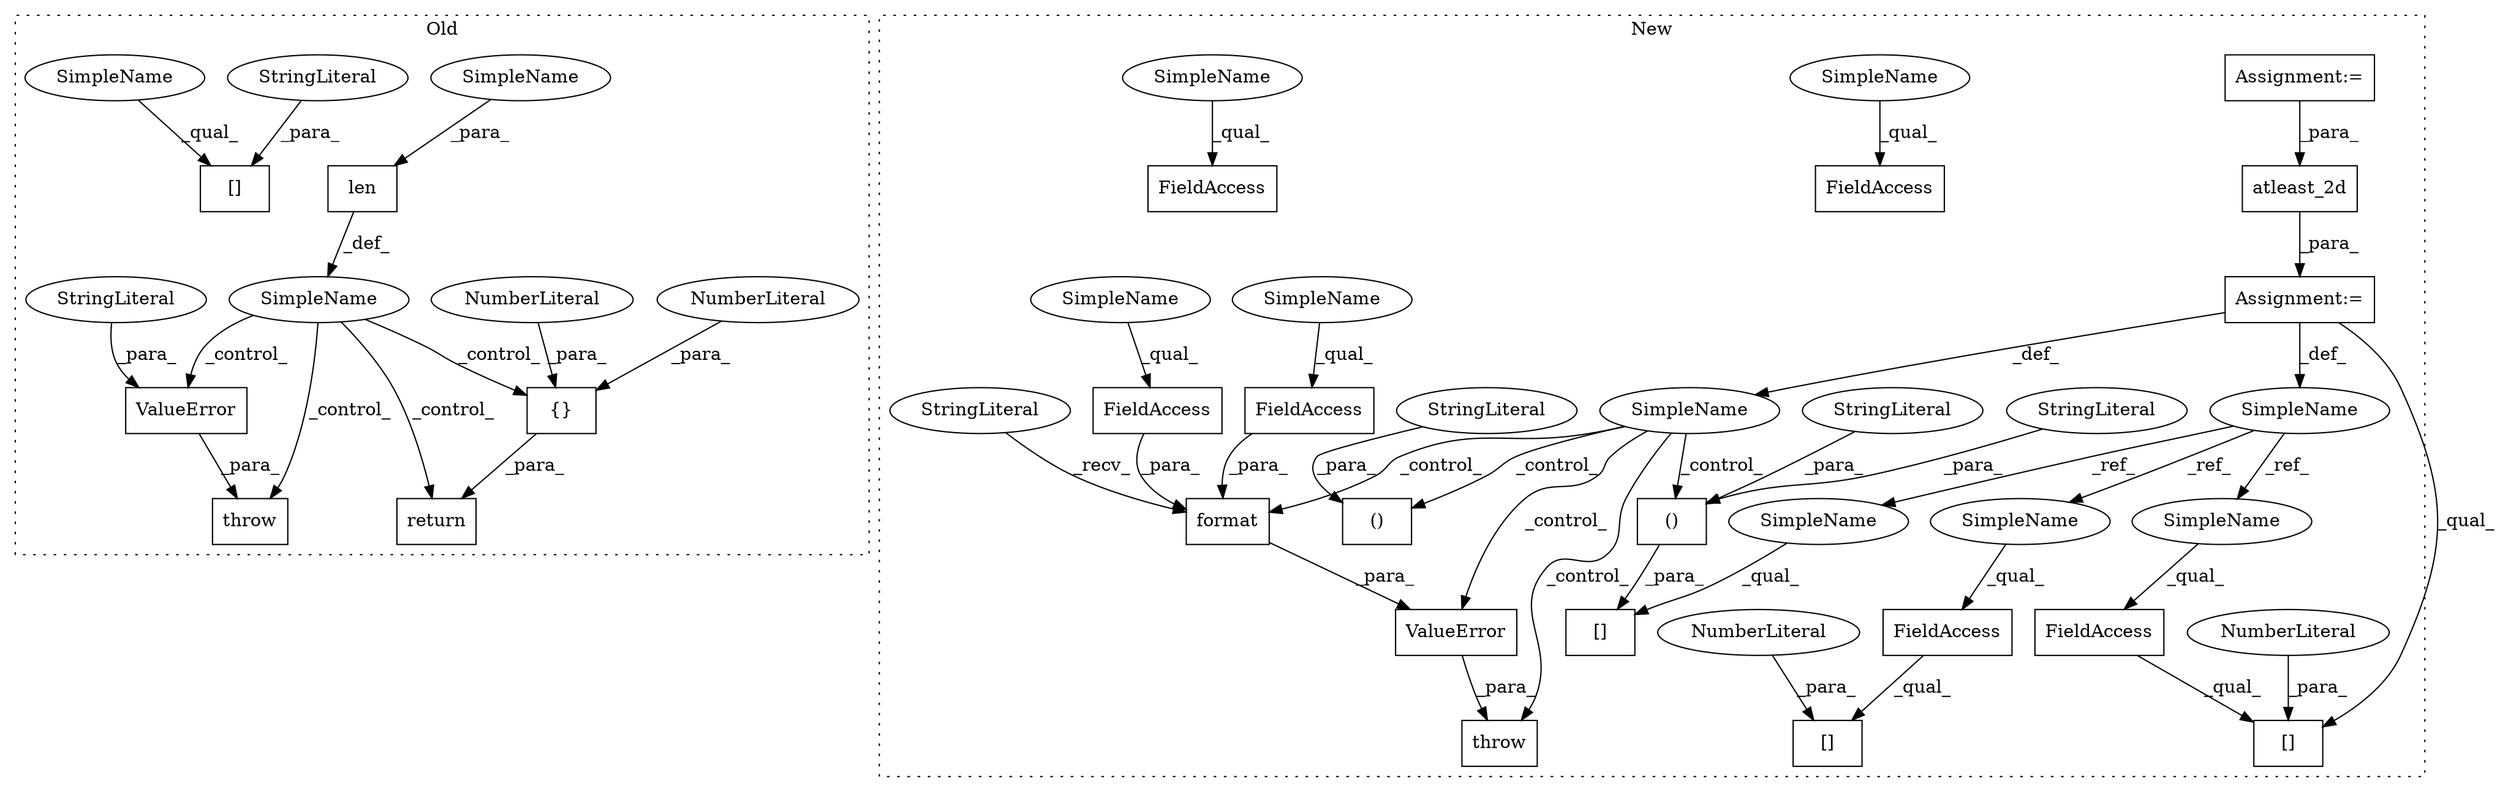 digraph G {
subgraph cluster0 {
1 [label="len" a="32" s="1209,1215" l="4,1" shape="box"];
21 [label="ValueError" a="32" s="1243,1277" l="11,1" shape="box"];
22 [label="SimpleName" a="42" s="" l="" shape="ellipse"];
23 [label="return" a="41" s="1290" l="7" shape="box"];
24 [label="{}" a="4" s="1441,1449" l="1,1" shape="box"];
25 [label="NumberLiteral" a="34" s="1446" l="1" shape="ellipse"];
28 [label="NumberLiteral" a="34" s="1444" l="1" shape="ellipse"];
30 [label="StringLiteral" a="45" s="1254" l="23" shape="ellipse"];
32 [label="throw" a="53" s="1237" l="6" shape="box"];
33 [label="[]" a="2" s="1355,1376" l="3,1" shape="box"];
34 [label="StringLiteral" a="45" s="1358" l="18" shape="ellipse"];
37 [label="SimpleName" a="42" s="1213" l="2" shape="ellipse"];
38 [label="SimpleName" a="42" s="1355" l="2" shape="ellipse"];
label = "Old";
style="dotted";
}
subgraph cluster1 {
2 [label="[]" a="2" s="1409,1419" l="9,1" shape="box"];
3 [label="NumberLiteral" a="34" s="1418" l="1" shape="ellipse"];
4 [label="FieldAccess" a="22" s="1409" l="8" shape="box"];
5 [label="Assignment:=" a="7" s="1231" l="1" shape="box"];
6 [label="FieldAccess" a="22" s="1262" l="8" shape="box"];
7 [label="SimpleName" a="42" s="1229" l="2" shape="ellipse"];
8 [label="[]" a="2" s="1262,1272" l="9,1" shape="box"];
9 [label="NumberLiteral" a="34" s="1271" l="1" shape="ellipse"];
10 [label="atleast_2d" a="32" s="1238,1251" l="11,1" shape="box"];
11 [label="ValueError" a="32" s="1300,1371" l="11,1" shape="box"];
12 [label="SimpleName" a="42" s="" l="" shape="ellipse"];
13 [label="throw" a="53" s="1294" l="6" shape="box"];
14 [label="format" a="32" s="1348,1370" l="7,1" shape="box"];
15 [label="FieldAccess" a="22" s="1363" l="7" shape="box"];
16 [label="FieldAccess" a="22" s="1355" l="7" shape="box"];
17 [label="FieldAccess" a="22" s="1421" l="7" shape="box"];
18 [label="FieldAccess" a="22" s="1429" l="7" shape="box"];
19 [label="StringLiteral" a="45" s="1311" l="36" shape="ellipse"];
20 [label="()" a="106" s="1551" l="47" shape="box"];
26 [label="[]" a="2" s="1679,1734" l="8,2" shape="box"];
27 [label="()" a="106" s="1687" l="47" shape="box"];
29 [label="StringLiteral" a="45" s="1551" l="18" shape="ellipse"];
31 [label="StringLiteral" a="45" s="1718" l="16" shape="ellipse"];
35 [label="Assignment:=" a="7" s="1181" l="2" shape="box"];
36 [label="StringLiteral" a="45" s="1687" l="18" shape="ellipse"];
39 [label="SimpleName" a="42" s="1355" l="3" shape="ellipse"];
40 [label="SimpleName" a="42" s="1363" l="3" shape="ellipse"];
41 [label="SimpleName" a="42" s="1429" l="3" shape="ellipse"];
42 [label="SimpleName" a="42" s="1421" l="3" shape="ellipse"];
43 [label="SimpleName" a="42" s="1262" l="2" shape="ellipse"];
44 [label="SimpleName" a="42" s="1679" l="2" shape="ellipse"];
45 [label="SimpleName" a="42" s="1409" l="2" shape="ellipse"];
label = "New";
style="dotted";
}
1 -> 22 [label="_def_"];
3 -> 2 [label="_para_"];
4 -> 2 [label="_qual_"];
5 -> 12 [label="_def_"];
5 -> 7 [label="_def_"];
5 -> 8 [label="_qual_"];
6 -> 8 [label="_qual_"];
7 -> 44 [label="_ref_"];
7 -> 45 [label="_ref_"];
7 -> 43 [label="_ref_"];
9 -> 8 [label="_para_"];
10 -> 5 [label="_para_"];
11 -> 13 [label="_para_"];
12 -> 20 [label="_control_"];
12 -> 11 [label="_control_"];
12 -> 14 [label="_control_"];
12 -> 13 [label="_control_"];
12 -> 27 [label="_control_"];
14 -> 11 [label="_para_"];
15 -> 14 [label="_para_"];
16 -> 14 [label="_para_"];
19 -> 14 [label="_recv_"];
21 -> 32 [label="_para_"];
22 -> 24 [label="_control_"];
22 -> 32 [label="_control_"];
22 -> 23 [label="_control_"];
22 -> 21 [label="_control_"];
24 -> 23 [label="_para_"];
25 -> 24 [label="_para_"];
27 -> 26 [label="_para_"];
28 -> 24 [label="_para_"];
29 -> 20 [label="_para_"];
30 -> 21 [label="_para_"];
31 -> 27 [label="_para_"];
34 -> 33 [label="_para_"];
35 -> 10 [label="_para_"];
36 -> 27 [label="_para_"];
37 -> 1 [label="_para_"];
38 -> 33 [label="_qual_"];
39 -> 16 [label="_qual_"];
40 -> 15 [label="_qual_"];
41 -> 18 [label="_qual_"];
42 -> 17 [label="_qual_"];
43 -> 6 [label="_qual_"];
44 -> 26 [label="_qual_"];
45 -> 4 [label="_qual_"];
}